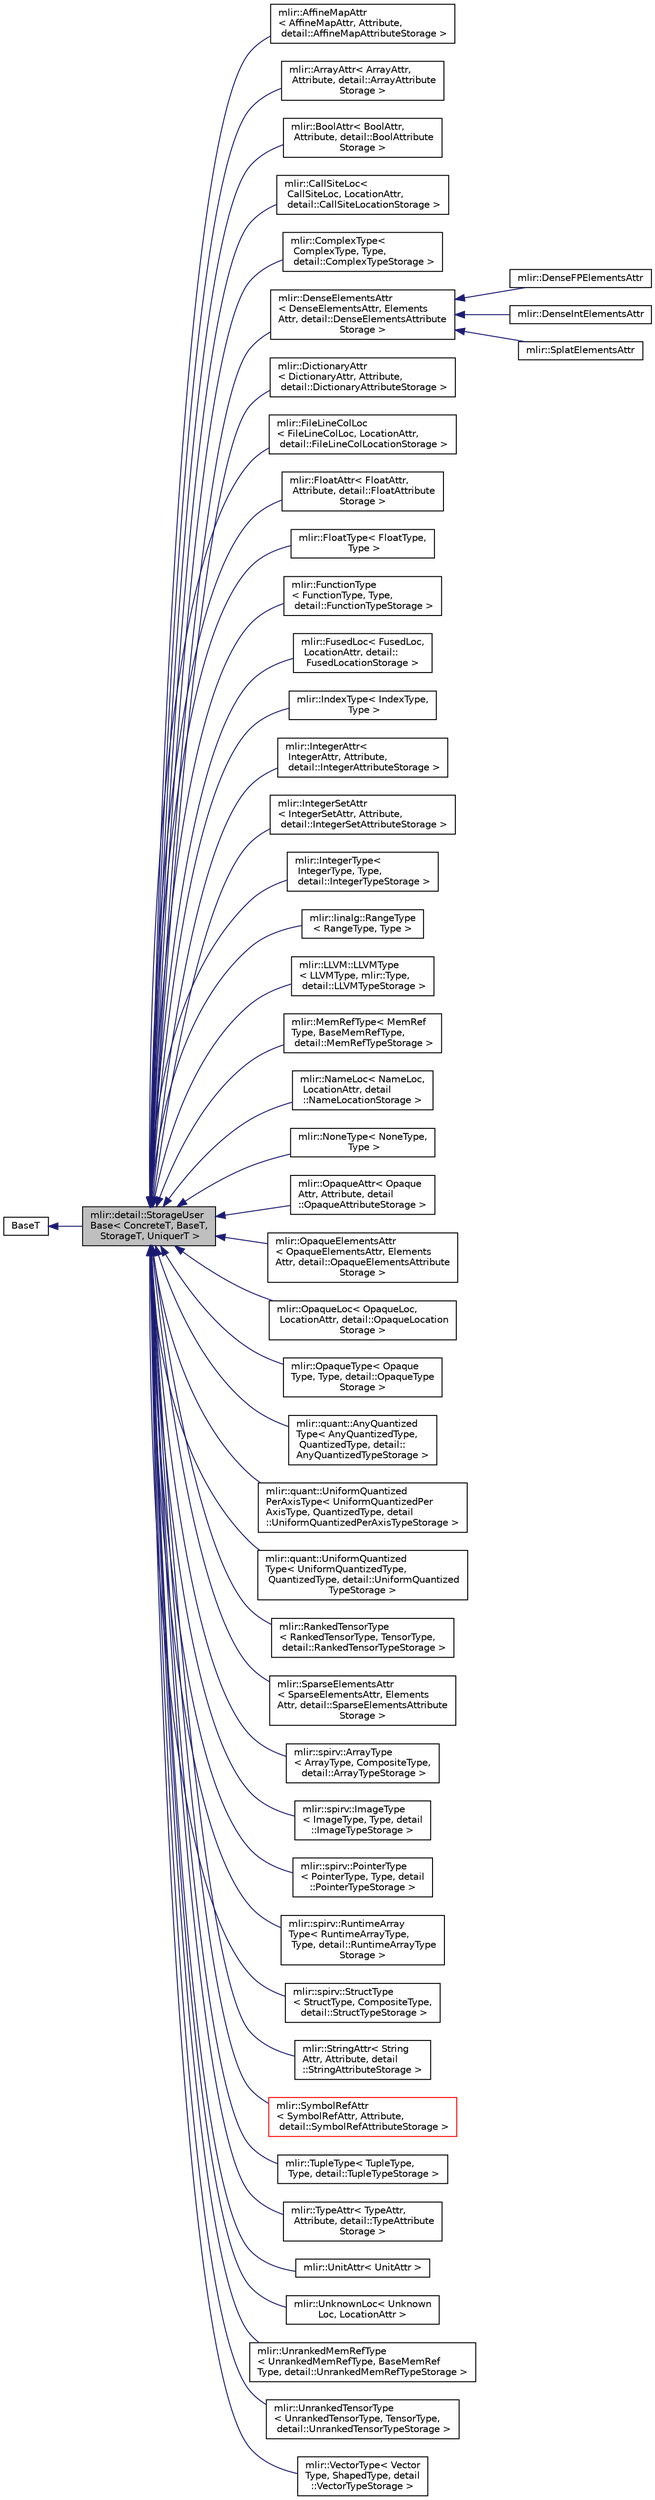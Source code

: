 digraph "mlir::detail::StorageUserBase&lt; ConcreteT, BaseT, StorageT, UniquerT &gt;"
{
  bgcolor="transparent";
  edge [fontname="Helvetica",fontsize="10",labelfontname="Helvetica",labelfontsize="10"];
  node [fontname="Helvetica",fontsize="10",shape=record];
  rankdir="LR";
  Node0 [label="mlir::detail::StorageUser\lBase\< ConcreteT, BaseT,\l StorageT, UniquerT \>",height=0.2,width=0.4,color="black", fillcolor="grey75", style="filled", fontcolor="black"];
  Node1 -> Node0 [dir="back",color="midnightblue",fontsize="10",style="solid",fontname="Helvetica"];
  Node1 [label="BaseT",height=0.2,width=0.4,color="black",URL="$classBaseT.html"];
  Node0 -> Node2 [dir="back",color="midnightblue",fontsize="10",style="solid",fontname="Helvetica"];
  Node2 [label="mlir::AffineMapAttr\l\< AffineMapAttr, Attribute,\l detail::AffineMapAttributeStorage \>",height=0.2,width=0.4,color="black",URL="$classmlir_1_1AffineMapAttr.html"];
  Node0 -> Node3 [dir="back",color="midnightblue",fontsize="10",style="solid",fontname="Helvetica"];
  Node3 [label="mlir::ArrayAttr\< ArrayAttr,\l Attribute, detail::ArrayAttribute\lStorage \>",height=0.2,width=0.4,color="black",URL="$classmlir_1_1ArrayAttr.html",tooltip="Array attributes are lists of other attributes. "];
  Node0 -> Node4 [dir="back",color="midnightblue",fontsize="10",style="solid",fontname="Helvetica"];
  Node4 [label="mlir::BoolAttr\< BoolAttr,\l Attribute, detail::BoolAttribute\lStorage \>",height=0.2,width=0.4,color="black",URL="$classmlir_1_1BoolAttr.html"];
  Node0 -> Node5 [dir="back",color="midnightblue",fontsize="10",style="solid",fontname="Helvetica"];
  Node5 [label="mlir::CallSiteLoc\<\l CallSiteLoc, LocationAttr,\l detail::CallSiteLocationStorage \>",height=0.2,width=0.4,color="black",URL="$classmlir_1_1CallSiteLoc.html",tooltip="Represents a location as call site. "];
  Node0 -> Node6 [dir="back",color="midnightblue",fontsize="10",style="solid",fontname="Helvetica"];
  Node6 [label="mlir::ComplexType\<\l ComplexType, Type,\l detail::ComplexTypeStorage \>",height=0.2,width=0.4,color="black",URL="$classmlir_1_1ComplexType.html",tooltip="The &#39;complex&#39; type represents a complex number with a parameterized element type, which is composed o..."];
  Node0 -> Node7 [dir="back",color="midnightblue",fontsize="10",style="solid",fontname="Helvetica"];
  Node7 [label="mlir::DenseElementsAttr\l\< DenseElementsAttr, Elements\lAttr, detail::DenseElementsAttribute\lStorage \>",height=0.2,width=0.4,color="black",URL="$classmlir_1_1DenseElementsAttr.html",tooltip="An attribute that represents a reference to a dense vector or tensor object. "];
  Node7 -> Node8 [dir="back",color="midnightblue",fontsize="10",style="solid",fontname="Helvetica"];
  Node8 [label="mlir::DenseFPElementsAttr",height=0.2,width=0.4,color="black",URL="$classmlir_1_1DenseFPElementsAttr.html",tooltip="An attribute that represents a reference to a dense float vector or tensor object. "];
  Node7 -> Node9 [dir="back",color="midnightblue",fontsize="10",style="solid",fontname="Helvetica"];
  Node9 [label="mlir::DenseIntElementsAttr",height=0.2,width=0.4,color="black",URL="$classmlir_1_1DenseIntElementsAttr.html",tooltip="An attribute that represents a reference to a dense integer vector or tensor object. "];
  Node7 -> Node10 [dir="back",color="midnightblue",fontsize="10",style="solid",fontname="Helvetica"];
  Node10 [label="mlir::SplatElementsAttr",height=0.2,width=0.4,color="black",URL="$classmlir_1_1SplatElementsAttr.html",tooltip="An attribute that represents a reference to a splat vector or tensor constant, meaning all of the ele..."];
  Node0 -> Node11 [dir="back",color="midnightblue",fontsize="10",style="solid",fontname="Helvetica"];
  Node11 [label="mlir::DictionaryAttr\l\< DictionaryAttr, Attribute,\l detail::DictionaryAttributeStorage \>",height=0.2,width=0.4,color="black",URL="$classmlir_1_1DictionaryAttr.html",tooltip="Dictionary attribute is an attribute that represents a sorted collection of named attribute values..."];
  Node0 -> Node12 [dir="back",color="midnightblue",fontsize="10",style="solid",fontname="Helvetica"];
  Node12 [label="mlir::FileLineColLoc\l\< FileLineColLoc, LocationAttr,\l detail::FileLineColLocationStorage \>",height=0.2,width=0.4,color="black",URL="$classmlir_1_1FileLineColLoc.html",tooltip="Represents a location derived from a file/line/column location. "];
  Node0 -> Node13 [dir="back",color="midnightblue",fontsize="10",style="solid",fontname="Helvetica"];
  Node13 [label="mlir::FloatAttr\< FloatAttr,\l Attribute, detail::FloatAttribute\lStorage \>",height=0.2,width=0.4,color="black",URL="$classmlir_1_1FloatAttr.html"];
  Node0 -> Node14 [dir="back",color="midnightblue",fontsize="10",style="solid",fontname="Helvetica"];
  Node14 [label="mlir::FloatType\< FloatType,\l Type \>",height=0.2,width=0.4,color="black",URL="$classmlir_1_1FloatType.html"];
  Node0 -> Node15 [dir="back",color="midnightblue",fontsize="10",style="solid",fontname="Helvetica"];
  Node15 [label="mlir::FunctionType\l\< FunctionType, Type,\l detail::FunctionTypeStorage \>",height=0.2,width=0.4,color="black",URL="$classmlir_1_1FunctionType.html",tooltip="Function types map from a list of inputs to a list of results. "];
  Node0 -> Node16 [dir="back",color="midnightblue",fontsize="10",style="solid",fontname="Helvetica"];
  Node16 [label="mlir::FusedLoc\< FusedLoc,\l LocationAttr, detail::\lFusedLocationStorage \>",height=0.2,width=0.4,color="black",URL="$classmlir_1_1FusedLoc.html",tooltip="Represents a value composed of multiple source constructs, with an optional metadata attribute..."];
  Node0 -> Node17 [dir="back",color="midnightblue",fontsize="10",style="solid",fontname="Helvetica"];
  Node17 [label="mlir::IndexType\< IndexType,\l Type \>",height=0.2,width=0.4,color="black",URL="$classmlir_1_1IndexType.html",tooltip="Index is a special integer-like type with unknown platform-dependent bit width. "];
  Node0 -> Node18 [dir="back",color="midnightblue",fontsize="10",style="solid",fontname="Helvetica"];
  Node18 [label="mlir::IntegerAttr\<\l IntegerAttr, Attribute,\l detail::IntegerAttributeStorage \>",height=0.2,width=0.4,color="black",URL="$classmlir_1_1IntegerAttr.html"];
  Node0 -> Node19 [dir="back",color="midnightblue",fontsize="10",style="solid",fontname="Helvetica"];
  Node19 [label="mlir::IntegerSetAttr\l\< IntegerSetAttr, Attribute,\l detail::IntegerSetAttributeStorage \>",height=0.2,width=0.4,color="black",URL="$classmlir_1_1IntegerSetAttr.html"];
  Node0 -> Node20 [dir="back",color="midnightblue",fontsize="10",style="solid",fontname="Helvetica"];
  Node20 [label="mlir::IntegerType\<\l IntegerType, Type,\l detail::IntegerTypeStorage \>",height=0.2,width=0.4,color="black",URL="$classmlir_1_1IntegerType.html",tooltip="Integer types can have arbitrary bitwidth up to a large fixed limit. "];
  Node0 -> Node21 [dir="back",color="midnightblue",fontsize="10",style="solid",fontname="Helvetica"];
  Node21 [label="mlir::linalg::RangeType\l\< RangeType, Type \>",height=0.2,width=0.4,color="black",URL="$classmlir_1_1linalg_1_1RangeType.html",tooltip="A RangeType represents a minimal range abstraction (min, max, step). "];
  Node0 -> Node22 [dir="back",color="midnightblue",fontsize="10",style="solid",fontname="Helvetica"];
  Node22 [label="mlir::LLVM::LLVMType\l\< LLVMType, mlir::Type,\l detail::LLVMTypeStorage \>",height=0.2,width=0.4,color="black",URL="$classmlir_1_1LLVM_1_1LLVMType.html"];
  Node0 -> Node23 [dir="back",color="midnightblue",fontsize="10",style="solid",fontname="Helvetica"];
  Node23 [label="mlir::MemRefType\< MemRef\lType, BaseMemRefType,\l detail::MemRefTypeStorage \>",height=0.2,width=0.4,color="black",URL="$classmlir_1_1MemRefType.html",tooltip="MemRef types represent a region of memory that have a shape with a fixed number of dimensions..."];
  Node0 -> Node24 [dir="back",color="midnightblue",fontsize="10",style="solid",fontname="Helvetica"];
  Node24 [label="mlir::NameLoc\< NameLoc,\l LocationAttr, detail\l::NameLocationStorage \>",height=0.2,width=0.4,color="black",URL="$classmlir_1_1NameLoc.html",tooltip="Represents an identity name attached to a child location. "];
  Node0 -> Node25 [dir="back",color="midnightblue",fontsize="10",style="solid",fontname="Helvetica"];
  Node25 [label="mlir::NoneType\< NoneType,\l Type \>",height=0.2,width=0.4,color="black",URL="$classmlir_1_1NoneType.html",tooltip="NoneType is a unit type, i.e. "];
  Node0 -> Node26 [dir="back",color="midnightblue",fontsize="10",style="solid",fontname="Helvetica"];
  Node26 [label="mlir::OpaqueAttr\< Opaque\lAttr, Attribute, detail\l::OpaqueAttributeStorage \>",height=0.2,width=0.4,color="black",URL="$classmlir_1_1OpaqueAttr.html",tooltip="Opaque attributes represent attributes of non-registered dialects. "];
  Node0 -> Node27 [dir="back",color="midnightblue",fontsize="10",style="solid",fontname="Helvetica"];
  Node27 [label="mlir::OpaqueElementsAttr\l\< OpaqueElementsAttr, Elements\lAttr, detail::OpaqueElementsAttribute\lStorage \>",height=0.2,width=0.4,color="black",URL="$classmlir_1_1OpaqueElementsAttr.html",tooltip="An opaque attribute that represents a reference to a vector or tensor constant with opaque content..."];
  Node0 -> Node28 [dir="back",color="midnightblue",fontsize="10",style="solid",fontname="Helvetica"];
  Node28 [label="mlir::OpaqueLoc\< OpaqueLoc,\l LocationAttr, detail::OpaqueLocation\lStorage \>",height=0.2,width=0.4,color="black",URL="$classmlir_1_1OpaqueLoc.html",tooltip="Represents a location that is external to MLIR. "];
  Node0 -> Node29 [dir="back",color="midnightblue",fontsize="10",style="solid",fontname="Helvetica"];
  Node29 [label="mlir::OpaqueType\< Opaque\lType, Type, detail::OpaqueType\lStorage \>",height=0.2,width=0.4,color="black",URL="$classmlir_1_1OpaqueType.html",tooltip="Opaque types represent types of non-registered dialects. "];
  Node0 -> Node30 [dir="back",color="midnightblue",fontsize="10",style="solid",fontname="Helvetica"];
  Node30 [label="mlir::quant::AnyQuantized\lType\< AnyQuantizedType,\l QuantizedType, detail::\lAnyQuantizedTypeStorage \>",height=0.2,width=0.4,color="black",URL="$classmlir_1_1quant_1_1AnyQuantizedType.html",tooltip="A quantized type that maps storage to/from expressed types in an unspecified way. ..."];
  Node0 -> Node31 [dir="back",color="midnightblue",fontsize="10",style="solid",fontname="Helvetica"];
  Node31 [label="mlir::quant::UniformQuantized\lPerAxisType\< UniformQuantizedPer\lAxisType, QuantizedType, detail\l::UniformQuantizedPerAxisTypeStorage \>",height=0.2,width=0.4,color="black",URL="$classmlir_1_1quant_1_1UniformQuantizedPerAxisType.html",tooltip="Represents per-axis (also known as per-channel quantization). "];
  Node0 -> Node32 [dir="back",color="midnightblue",fontsize="10",style="solid",fontname="Helvetica"];
  Node32 [label="mlir::quant::UniformQuantized\lType\< UniformQuantizedType,\l QuantizedType, detail::UniformQuantized\lTypeStorage \>",height=0.2,width=0.4,color="black",URL="$classmlir_1_1quant_1_1UniformQuantizedType.html",tooltip="Represents a family of uniform, quantized types. "];
  Node0 -> Node33 [dir="back",color="midnightblue",fontsize="10",style="solid",fontname="Helvetica"];
  Node33 [label="mlir::RankedTensorType\l\< RankedTensorType, TensorType,\l detail::RankedTensorTypeStorage \>",height=0.2,width=0.4,color="black",URL="$classmlir_1_1RankedTensorType.html",tooltip="Ranked tensor types represent multi-dimensional arrays that have a shape with a fixed number of dimen..."];
  Node0 -> Node34 [dir="back",color="midnightblue",fontsize="10",style="solid",fontname="Helvetica"];
  Node34 [label="mlir::SparseElementsAttr\l\< SparseElementsAttr, Elements\lAttr, detail::SparseElementsAttribute\lStorage \>",height=0.2,width=0.4,color="black",URL="$classmlir_1_1SparseElementsAttr.html",tooltip="An attribute that represents a reference to a sparse vector or tensor object. "];
  Node0 -> Node35 [dir="back",color="midnightblue",fontsize="10",style="solid",fontname="Helvetica"];
  Node35 [label="mlir::spirv::ArrayType\l\< ArrayType, CompositeType,\l detail::ArrayTypeStorage \>",height=0.2,width=0.4,color="black",URL="$classmlir_1_1spirv_1_1ArrayType.html"];
  Node0 -> Node36 [dir="back",color="midnightblue",fontsize="10",style="solid",fontname="Helvetica"];
  Node36 [label="mlir::spirv::ImageType\l\< ImageType, Type, detail\l::ImageTypeStorage \>",height=0.2,width=0.4,color="black",URL="$classmlir_1_1spirv_1_1ImageType.html"];
  Node0 -> Node37 [dir="back",color="midnightblue",fontsize="10",style="solid",fontname="Helvetica"];
  Node37 [label="mlir::spirv::PointerType\l\< PointerType, Type, detail\l::PointerTypeStorage \>",height=0.2,width=0.4,color="black",URL="$classmlir_1_1spirv_1_1PointerType.html"];
  Node0 -> Node38 [dir="back",color="midnightblue",fontsize="10",style="solid",fontname="Helvetica"];
  Node38 [label="mlir::spirv::RuntimeArray\lType\< RuntimeArrayType,\l Type, detail::RuntimeArrayType\lStorage \>",height=0.2,width=0.4,color="black",URL="$classmlir_1_1spirv_1_1RuntimeArrayType.html"];
  Node0 -> Node39 [dir="back",color="midnightblue",fontsize="10",style="solid",fontname="Helvetica"];
  Node39 [label="mlir::spirv::StructType\l\< StructType, CompositeType,\l detail::StructTypeStorage \>",height=0.2,width=0.4,color="black",URL="$classmlir_1_1spirv_1_1StructType.html"];
  Node0 -> Node40 [dir="back",color="midnightblue",fontsize="10",style="solid",fontname="Helvetica"];
  Node40 [label="mlir::StringAttr\< String\lAttr, Attribute, detail\l::StringAttributeStorage \>",height=0.2,width=0.4,color="black",URL="$classmlir_1_1StringAttr.html"];
  Node0 -> Node41 [dir="back",color="midnightblue",fontsize="10",style="solid",fontname="Helvetica"];
  Node41 [label="mlir::SymbolRefAttr\l\< SymbolRefAttr, Attribute,\l detail::SymbolRefAttributeStorage \>",height=0.2,width=0.4,color="red",URL="$classmlir_1_1SymbolRefAttr.html",tooltip="A symbol reference attribute represents a symbolic reference to another operation. "];
  Node0 -> Node43 [dir="back",color="midnightblue",fontsize="10",style="solid",fontname="Helvetica"];
  Node43 [label="mlir::TupleType\< TupleType,\l Type, detail::TupleTypeStorage \>",height=0.2,width=0.4,color="black",URL="$classmlir_1_1TupleType.html",tooltip="Tuple types represent a collection of other types. "];
  Node0 -> Node44 [dir="back",color="midnightblue",fontsize="10",style="solid",fontname="Helvetica"];
  Node44 [label="mlir::TypeAttr\< TypeAttr,\l Attribute, detail::TypeAttribute\lStorage \>",height=0.2,width=0.4,color="black",URL="$classmlir_1_1TypeAttr.html"];
  Node0 -> Node45 [dir="back",color="midnightblue",fontsize="10",style="solid",fontname="Helvetica"];
  Node45 [label="mlir::UnitAttr\< UnitAttr \>",height=0.2,width=0.4,color="black",URL="$classmlir_1_1UnitAttr.html",tooltip="Unit attributes are attributes that hold no specific value and are given meaning by their existence..."];
  Node0 -> Node46 [dir="back",color="midnightblue",fontsize="10",style="solid",fontname="Helvetica"];
  Node46 [label="mlir::UnknownLoc\< Unknown\lLoc, LocationAttr \>",height=0.2,width=0.4,color="black",URL="$classmlir_1_1UnknownLoc.html",tooltip="Represents an unknown location. "];
  Node0 -> Node47 [dir="back",color="midnightblue",fontsize="10",style="solid",fontname="Helvetica"];
  Node47 [label="mlir::UnrankedMemRefType\l\< UnrankedMemRefType, BaseMemRef\lType, detail::UnrankedMemRefTypeStorage \>",height=0.2,width=0.4,color="black",URL="$classmlir_1_1UnrankedMemRefType.html",tooltip="Unranked MemRef type represent multi-dimensional MemRefs that have an unknown rank. "];
  Node0 -> Node48 [dir="back",color="midnightblue",fontsize="10",style="solid",fontname="Helvetica"];
  Node48 [label="mlir::UnrankedTensorType\l\< UnrankedTensorType, TensorType,\l detail::UnrankedTensorTypeStorage \>",height=0.2,width=0.4,color="black",URL="$classmlir_1_1UnrankedTensorType.html",tooltip="Unranked tensor types represent multi-dimensional arrays that have an unknown shape. "];
  Node0 -> Node49 [dir="back",color="midnightblue",fontsize="10",style="solid",fontname="Helvetica"];
  Node49 [label="mlir::VectorType\< Vector\lType, ShapedType, detail\l::VectorTypeStorage \>",height=0.2,width=0.4,color="black",URL="$classmlir_1_1VectorType.html",tooltip="Vector types represent multi-dimensional SIMD vectors, and have a fixed known constant shape with one..."];
}
